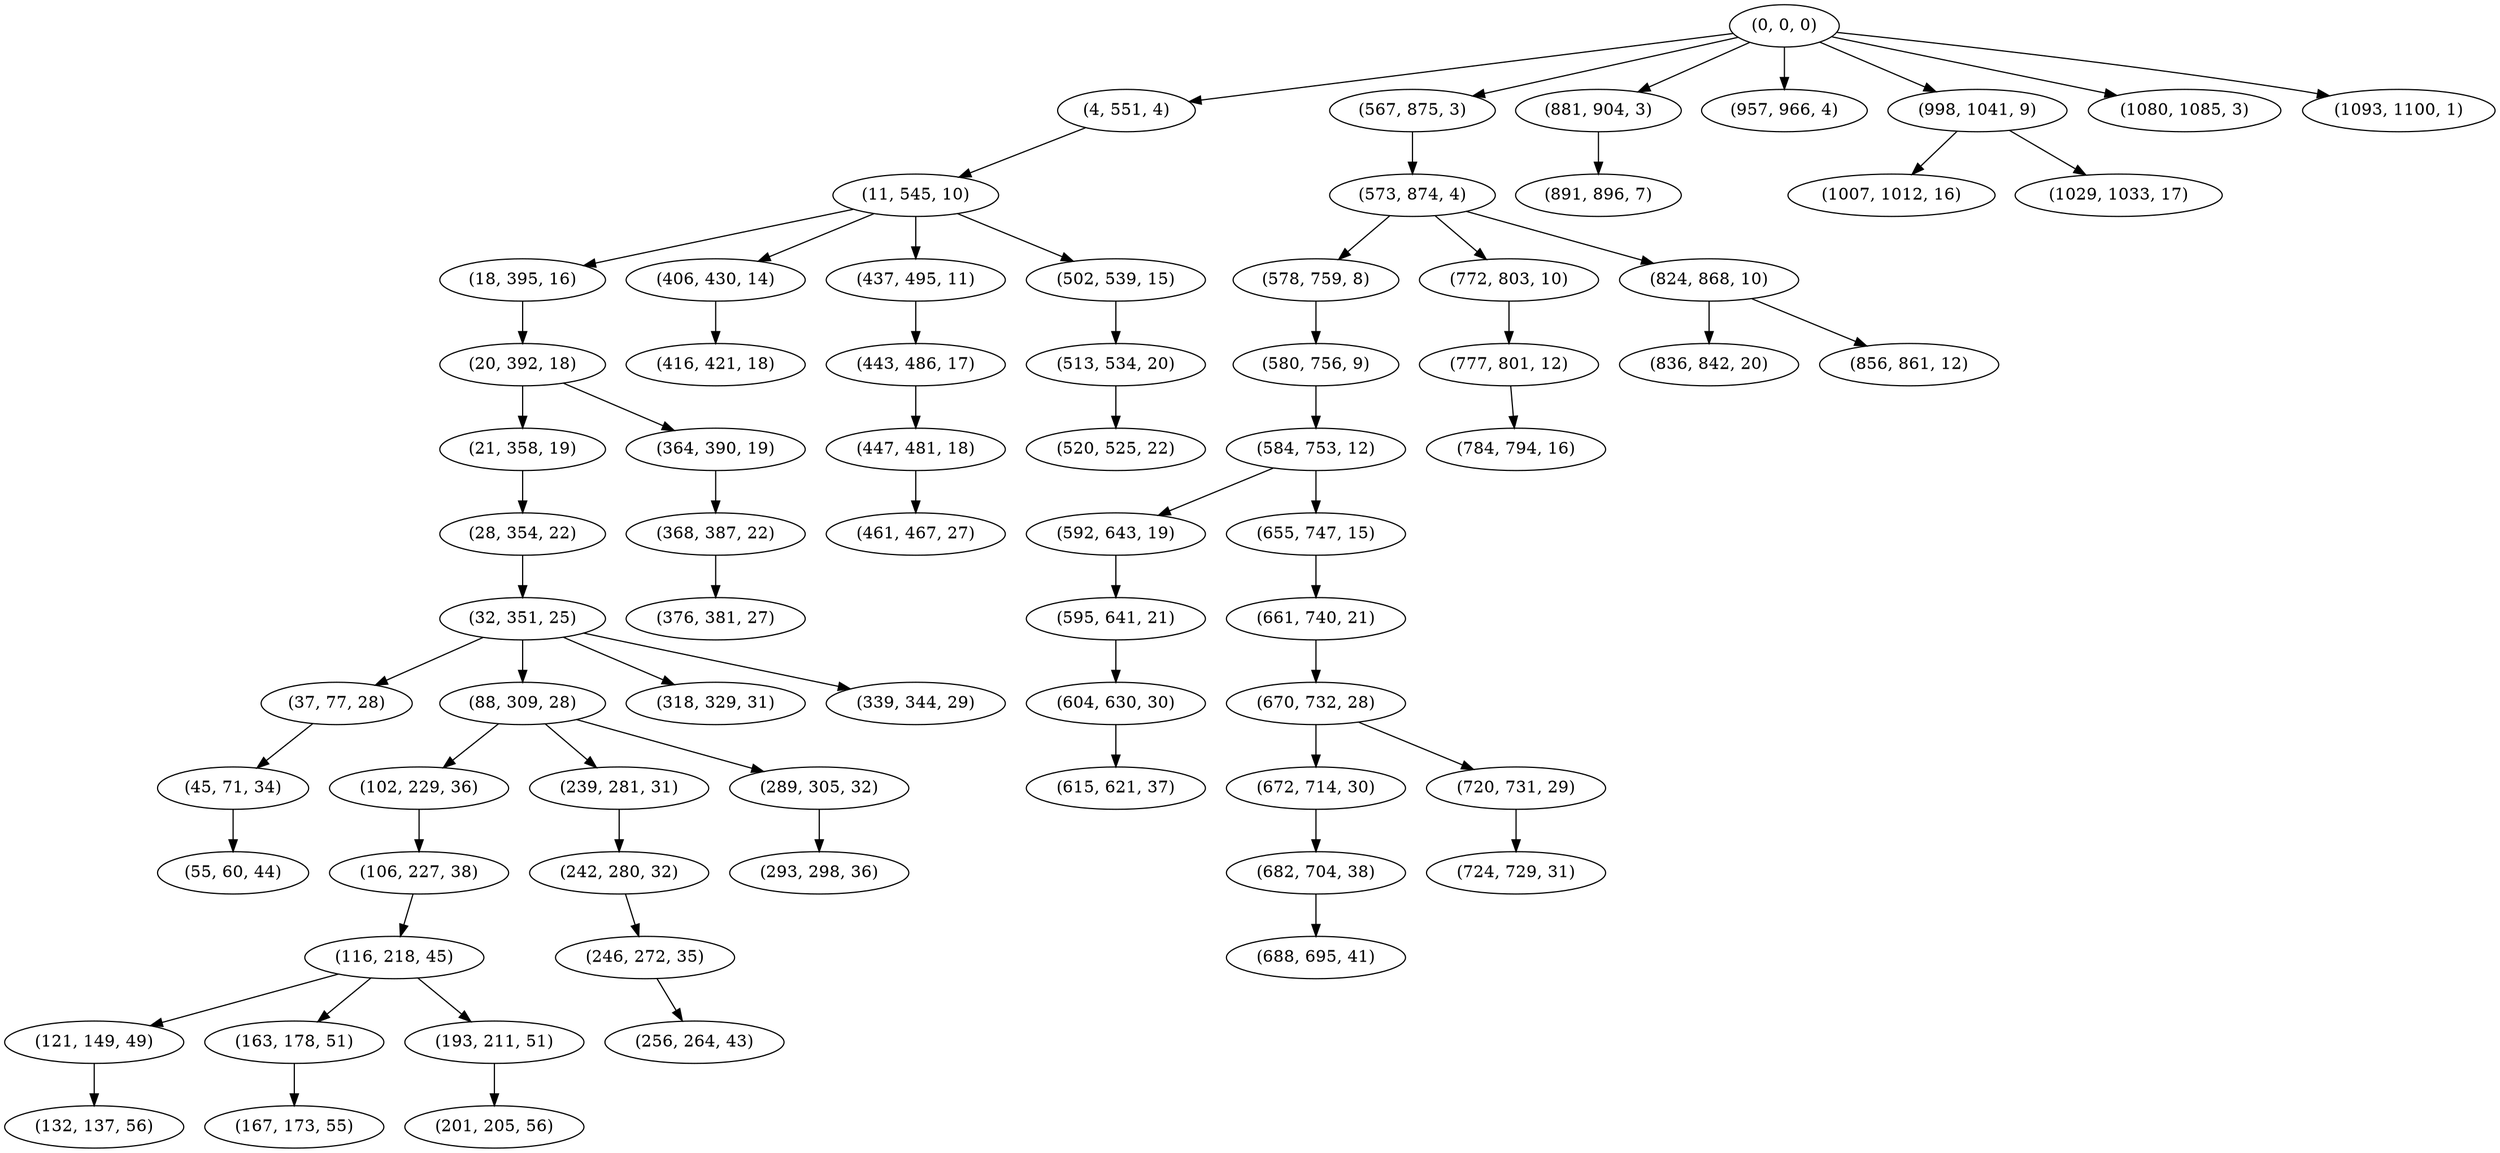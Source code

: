digraph tree {
    "(0, 0, 0)";
    "(4, 551, 4)";
    "(11, 545, 10)";
    "(18, 395, 16)";
    "(20, 392, 18)";
    "(21, 358, 19)";
    "(28, 354, 22)";
    "(32, 351, 25)";
    "(37, 77, 28)";
    "(45, 71, 34)";
    "(55, 60, 44)";
    "(88, 309, 28)";
    "(102, 229, 36)";
    "(106, 227, 38)";
    "(116, 218, 45)";
    "(121, 149, 49)";
    "(132, 137, 56)";
    "(163, 178, 51)";
    "(167, 173, 55)";
    "(193, 211, 51)";
    "(201, 205, 56)";
    "(239, 281, 31)";
    "(242, 280, 32)";
    "(246, 272, 35)";
    "(256, 264, 43)";
    "(289, 305, 32)";
    "(293, 298, 36)";
    "(318, 329, 31)";
    "(339, 344, 29)";
    "(364, 390, 19)";
    "(368, 387, 22)";
    "(376, 381, 27)";
    "(406, 430, 14)";
    "(416, 421, 18)";
    "(437, 495, 11)";
    "(443, 486, 17)";
    "(447, 481, 18)";
    "(461, 467, 27)";
    "(502, 539, 15)";
    "(513, 534, 20)";
    "(520, 525, 22)";
    "(567, 875, 3)";
    "(573, 874, 4)";
    "(578, 759, 8)";
    "(580, 756, 9)";
    "(584, 753, 12)";
    "(592, 643, 19)";
    "(595, 641, 21)";
    "(604, 630, 30)";
    "(615, 621, 37)";
    "(655, 747, 15)";
    "(661, 740, 21)";
    "(670, 732, 28)";
    "(672, 714, 30)";
    "(682, 704, 38)";
    "(688, 695, 41)";
    "(720, 731, 29)";
    "(724, 729, 31)";
    "(772, 803, 10)";
    "(777, 801, 12)";
    "(784, 794, 16)";
    "(824, 868, 10)";
    "(836, 842, 20)";
    "(856, 861, 12)";
    "(881, 904, 3)";
    "(891, 896, 7)";
    "(957, 966, 4)";
    "(998, 1041, 9)";
    "(1007, 1012, 16)";
    "(1029, 1033, 17)";
    "(1080, 1085, 3)";
    "(1093, 1100, 1)";
    "(0, 0, 0)" -> "(4, 551, 4)";
    "(0, 0, 0)" -> "(567, 875, 3)";
    "(0, 0, 0)" -> "(881, 904, 3)";
    "(0, 0, 0)" -> "(957, 966, 4)";
    "(0, 0, 0)" -> "(998, 1041, 9)";
    "(0, 0, 0)" -> "(1080, 1085, 3)";
    "(0, 0, 0)" -> "(1093, 1100, 1)";
    "(4, 551, 4)" -> "(11, 545, 10)";
    "(11, 545, 10)" -> "(18, 395, 16)";
    "(11, 545, 10)" -> "(406, 430, 14)";
    "(11, 545, 10)" -> "(437, 495, 11)";
    "(11, 545, 10)" -> "(502, 539, 15)";
    "(18, 395, 16)" -> "(20, 392, 18)";
    "(20, 392, 18)" -> "(21, 358, 19)";
    "(20, 392, 18)" -> "(364, 390, 19)";
    "(21, 358, 19)" -> "(28, 354, 22)";
    "(28, 354, 22)" -> "(32, 351, 25)";
    "(32, 351, 25)" -> "(37, 77, 28)";
    "(32, 351, 25)" -> "(88, 309, 28)";
    "(32, 351, 25)" -> "(318, 329, 31)";
    "(32, 351, 25)" -> "(339, 344, 29)";
    "(37, 77, 28)" -> "(45, 71, 34)";
    "(45, 71, 34)" -> "(55, 60, 44)";
    "(88, 309, 28)" -> "(102, 229, 36)";
    "(88, 309, 28)" -> "(239, 281, 31)";
    "(88, 309, 28)" -> "(289, 305, 32)";
    "(102, 229, 36)" -> "(106, 227, 38)";
    "(106, 227, 38)" -> "(116, 218, 45)";
    "(116, 218, 45)" -> "(121, 149, 49)";
    "(116, 218, 45)" -> "(163, 178, 51)";
    "(116, 218, 45)" -> "(193, 211, 51)";
    "(121, 149, 49)" -> "(132, 137, 56)";
    "(163, 178, 51)" -> "(167, 173, 55)";
    "(193, 211, 51)" -> "(201, 205, 56)";
    "(239, 281, 31)" -> "(242, 280, 32)";
    "(242, 280, 32)" -> "(246, 272, 35)";
    "(246, 272, 35)" -> "(256, 264, 43)";
    "(289, 305, 32)" -> "(293, 298, 36)";
    "(364, 390, 19)" -> "(368, 387, 22)";
    "(368, 387, 22)" -> "(376, 381, 27)";
    "(406, 430, 14)" -> "(416, 421, 18)";
    "(437, 495, 11)" -> "(443, 486, 17)";
    "(443, 486, 17)" -> "(447, 481, 18)";
    "(447, 481, 18)" -> "(461, 467, 27)";
    "(502, 539, 15)" -> "(513, 534, 20)";
    "(513, 534, 20)" -> "(520, 525, 22)";
    "(567, 875, 3)" -> "(573, 874, 4)";
    "(573, 874, 4)" -> "(578, 759, 8)";
    "(573, 874, 4)" -> "(772, 803, 10)";
    "(573, 874, 4)" -> "(824, 868, 10)";
    "(578, 759, 8)" -> "(580, 756, 9)";
    "(580, 756, 9)" -> "(584, 753, 12)";
    "(584, 753, 12)" -> "(592, 643, 19)";
    "(584, 753, 12)" -> "(655, 747, 15)";
    "(592, 643, 19)" -> "(595, 641, 21)";
    "(595, 641, 21)" -> "(604, 630, 30)";
    "(604, 630, 30)" -> "(615, 621, 37)";
    "(655, 747, 15)" -> "(661, 740, 21)";
    "(661, 740, 21)" -> "(670, 732, 28)";
    "(670, 732, 28)" -> "(672, 714, 30)";
    "(670, 732, 28)" -> "(720, 731, 29)";
    "(672, 714, 30)" -> "(682, 704, 38)";
    "(682, 704, 38)" -> "(688, 695, 41)";
    "(720, 731, 29)" -> "(724, 729, 31)";
    "(772, 803, 10)" -> "(777, 801, 12)";
    "(777, 801, 12)" -> "(784, 794, 16)";
    "(824, 868, 10)" -> "(836, 842, 20)";
    "(824, 868, 10)" -> "(856, 861, 12)";
    "(881, 904, 3)" -> "(891, 896, 7)";
    "(998, 1041, 9)" -> "(1007, 1012, 16)";
    "(998, 1041, 9)" -> "(1029, 1033, 17)";
}
